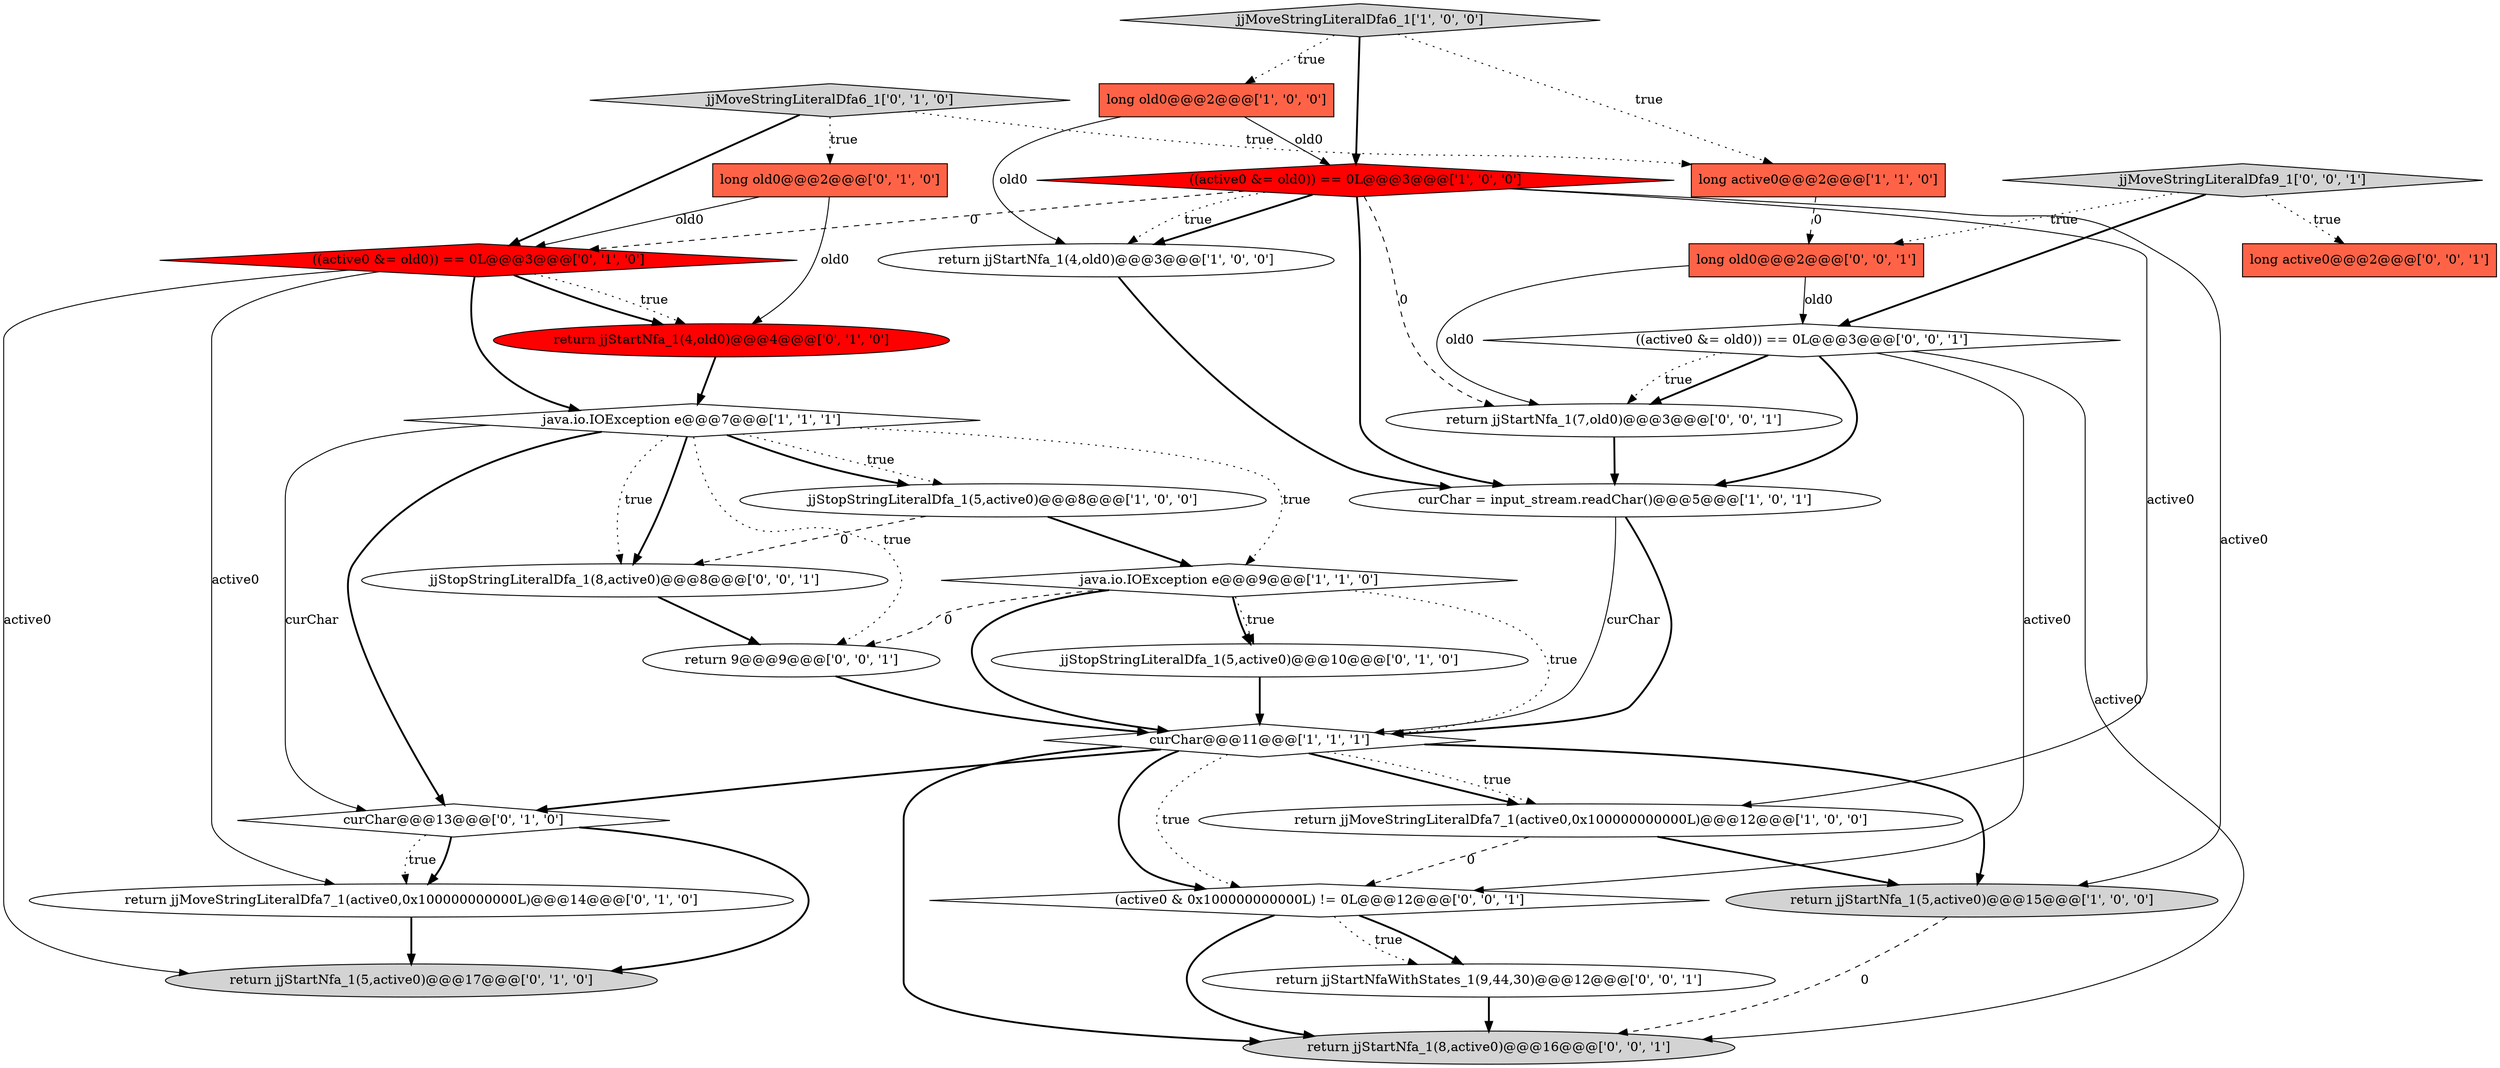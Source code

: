 digraph {
26 [style = filled, label = "jjStopStringLiteralDfa_1(8,active0)@@@8@@@['0', '0', '1']", fillcolor = white, shape = ellipse image = "AAA0AAABBB3BBB"];
27 [style = filled, label = "return jjStartNfa_1(7,old0)@@@3@@@['0', '0', '1']", fillcolor = white, shape = ellipse image = "AAA0AAABBB3BBB"];
8 [style = filled, label = "jjMoveStringLiteralDfa6_1['1', '0', '0']", fillcolor = lightgray, shape = diamond image = "AAA0AAABBB1BBB"];
16 [style = filled, label = "jjMoveStringLiteralDfa6_1['0', '1', '0']", fillcolor = lightgray, shape = diamond image = "AAA0AAABBB2BBB"];
20 [style = filled, label = "return jjStartNfa_1(8,active0)@@@16@@@['0', '0', '1']", fillcolor = lightgray, shape = ellipse image = "AAA0AAABBB3BBB"];
4 [style = filled, label = "java.io.IOException e@@@7@@@['1', '1', '1']", fillcolor = white, shape = diamond image = "AAA0AAABBB1BBB"];
21 [style = filled, label = "long active0@@@2@@@['0', '0', '1']", fillcolor = tomato, shape = box image = "AAA0AAABBB3BBB"];
2 [style = filled, label = "((active0 &= old0)) == 0L@@@3@@@['1', '0', '0']", fillcolor = red, shape = diamond image = "AAA1AAABBB1BBB"];
13 [style = filled, label = "return jjMoveStringLiteralDfa7_1(active0,0x100000000000L)@@@14@@@['0', '1', '0']", fillcolor = white, shape = ellipse image = "AAA0AAABBB2BBB"];
9 [style = filled, label = "long active0@@@2@@@['1', '1', '0']", fillcolor = tomato, shape = box image = "AAA0AAABBB1BBB"];
6 [style = filled, label = "jjStopStringLiteralDfa_1(5,active0)@@@8@@@['1', '0', '0']", fillcolor = white, shape = ellipse image = "AAA0AAABBB1BBB"];
18 [style = filled, label = "long old0@@@2@@@['0', '1', '0']", fillcolor = tomato, shape = box image = "AAA0AAABBB2BBB"];
7 [style = filled, label = "java.io.IOException e@@@9@@@['1', '1', '0']", fillcolor = white, shape = diamond image = "AAA0AAABBB1BBB"];
14 [style = filled, label = "return jjStartNfa_1(5,active0)@@@17@@@['0', '1', '0']", fillcolor = lightgray, shape = ellipse image = "AAA0AAABBB2BBB"];
0 [style = filled, label = "long old0@@@2@@@['1', '0', '0']", fillcolor = tomato, shape = box image = "AAA0AAABBB1BBB"];
10 [style = filled, label = "return jjMoveStringLiteralDfa7_1(active0,0x100000000000L)@@@12@@@['1', '0', '0']", fillcolor = white, shape = ellipse image = "AAA0AAABBB1BBB"];
11 [style = filled, label = "return jjStartNfa_1(5,active0)@@@15@@@['1', '0', '0']", fillcolor = lightgray, shape = ellipse image = "AAA0AAABBB1BBB"];
12 [style = filled, label = "return jjStartNfa_1(4,old0)@@@4@@@['0', '1', '0']", fillcolor = red, shape = ellipse image = "AAA1AAABBB2BBB"];
22 [style = filled, label = "long old0@@@2@@@['0', '0', '1']", fillcolor = tomato, shape = box image = "AAA0AAABBB3BBB"];
17 [style = filled, label = "curChar@@@13@@@['0', '1', '0']", fillcolor = white, shape = diamond image = "AAA0AAABBB2BBB"];
28 [style = filled, label = "return 9@@@9@@@['0', '0', '1']", fillcolor = white, shape = ellipse image = "AAA0AAABBB3BBB"];
29 [style = filled, label = "(active0 & 0x100000000000L) != 0L@@@12@@@['0', '0', '1']", fillcolor = white, shape = diamond image = "AAA0AAABBB3BBB"];
23 [style = filled, label = "return jjStartNfaWithStates_1(9,44,30)@@@12@@@['0', '0', '1']", fillcolor = white, shape = ellipse image = "AAA0AAABBB3BBB"];
24 [style = filled, label = "jjMoveStringLiteralDfa9_1['0', '0', '1']", fillcolor = lightgray, shape = diamond image = "AAA0AAABBB3BBB"];
19 [style = filled, label = "jjStopStringLiteralDfa_1(5,active0)@@@10@@@['0', '1', '0']", fillcolor = white, shape = ellipse image = "AAA0AAABBB2BBB"];
15 [style = filled, label = "((active0 &= old0)) == 0L@@@3@@@['0', '1', '0']", fillcolor = red, shape = diamond image = "AAA1AAABBB2BBB"];
3 [style = filled, label = "curChar = input_stream.readChar()@@@5@@@['1', '0', '1']", fillcolor = white, shape = ellipse image = "AAA0AAABBB1BBB"];
1 [style = filled, label = "return jjStartNfa_1(4,old0)@@@3@@@['1', '0', '0']", fillcolor = white, shape = ellipse image = "AAA0AAABBB1BBB"];
25 [style = filled, label = "((active0 &= old0)) == 0L@@@3@@@['0', '0', '1']", fillcolor = white, shape = diamond image = "AAA0AAABBB3BBB"];
5 [style = filled, label = "curChar@@@11@@@['1', '1', '1']", fillcolor = white, shape = diamond image = "AAA0AAABBB1BBB"];
4->6 [style = dotted, label="true"];
5->29 [style = bold, label=""];
5->10 [style = bold, label=""];
16->15 [style = bold, label=""];
23->20 [style = bold, label=""];
16->9 [style = dotted, label="true"];
28->5 [style = bold, label=""];
11->20 [style = dashed, label="0"];
4->17 [style = solid, label="curChar"];
4->17 [style = bold, label=""];
18->12 [style = solid, label="old0"];
5->20 [style = bold, label=""];
15->14 [style = solid, label="active0"];
4->6 [style = bold, label=""];
7->19 [style = dotted, label="true"];
2->1 [style = bold, label=""];
5->10 [style = dotted, label="true"];
2->3 [style = bold, label=""];
25->3 [style = bold, label=""];
27->3 [style = bold, label=""];
22->27 [style = solid, label="old0"];
1->3 [style = bold, label=""];
4->26 [style = bold, label=""];
4->7 [style = dotted, label="true"];
15->13 [style = solid, label="active0"];
2->27 [style = dashed, label="0"];
9->22 [style = dashed, label="0"];
18->15 [style = solid, label="old0"];
29->23 [style = dotted, label="true"];
29->23 [style = bold, label=""];
25->29 [style = solid, label="active0"];
25->20 [style = solid, label="active0"];
10->29 [style = dashed, label="0"];
2->11 [style = solid, label="active0"];
5->17 [style = bold, label=""];
22->25 [style = solid, label="old0"];
4->28 [style = dotted, label="true"];
7->5 [style = dotted, label="true"];
2->15 [style = dashed, label="0"];
19->5 [style = bold, label=""];
25->27 [style = bold, label=""];
29->20 [style = bold, label=""];
3->5 [style = bold, label=""];
7->5 [style = bold, label=""];
8->2 [style = bold, label=""];
12->4 [style = bold, label=""];
7->28 [style = dashed, label="0"];
17->14 [style = bold, label=""];
2->1 [style = dotted, label="true"];
6->26 [style = dashed, label="0"];
24->22 [style = dotted, label="true"];
24->25 [style = bold, label=""];
2->10 [style = solid, label="active0"];
15->4 [style = bold, label=""];
15->12 [style = dotted, label="true"];
8->0 [style = dotted, label="true"];
5->11 [style = bold, label=""];
15->12 [style = bold, label=""];
0->1 [style = solid, label="old0"];
8->9 [style = dotted, label="true"];
5->29 [style = dotted, label="true"];
0->2 [style = solid, label="old0"];
17->13 [style = bold, label=""];
6->7 [style = bold, label=""];
25->27 [style = dotted, label="true"];
17->13 [style = dotted, label="true"];
24->21 [style = dotted, label="true"];
26->28 [style = bold, label=""];
7->19 [style = bold, label=""];
13->14 [style = bold, label=""];
3->5 [style = solid, label="curChar"];
4->26 [style = dotted, label="true"];
10->11 [style = bold, label=""];
16->18 [style = dotted, label="true"];
}
